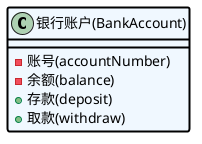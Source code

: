 @startuml

skinparam class {
    BorderColor Black
    BorderThickness 2
    BackgroundColor AliceBlue
}

class "银行账户(BankAccount)" as BA {
    - 账号(accountNumber)
    - 余额(balance)
    + 存款(deposit)
    + 取款(withdraw)
}

@enduml
